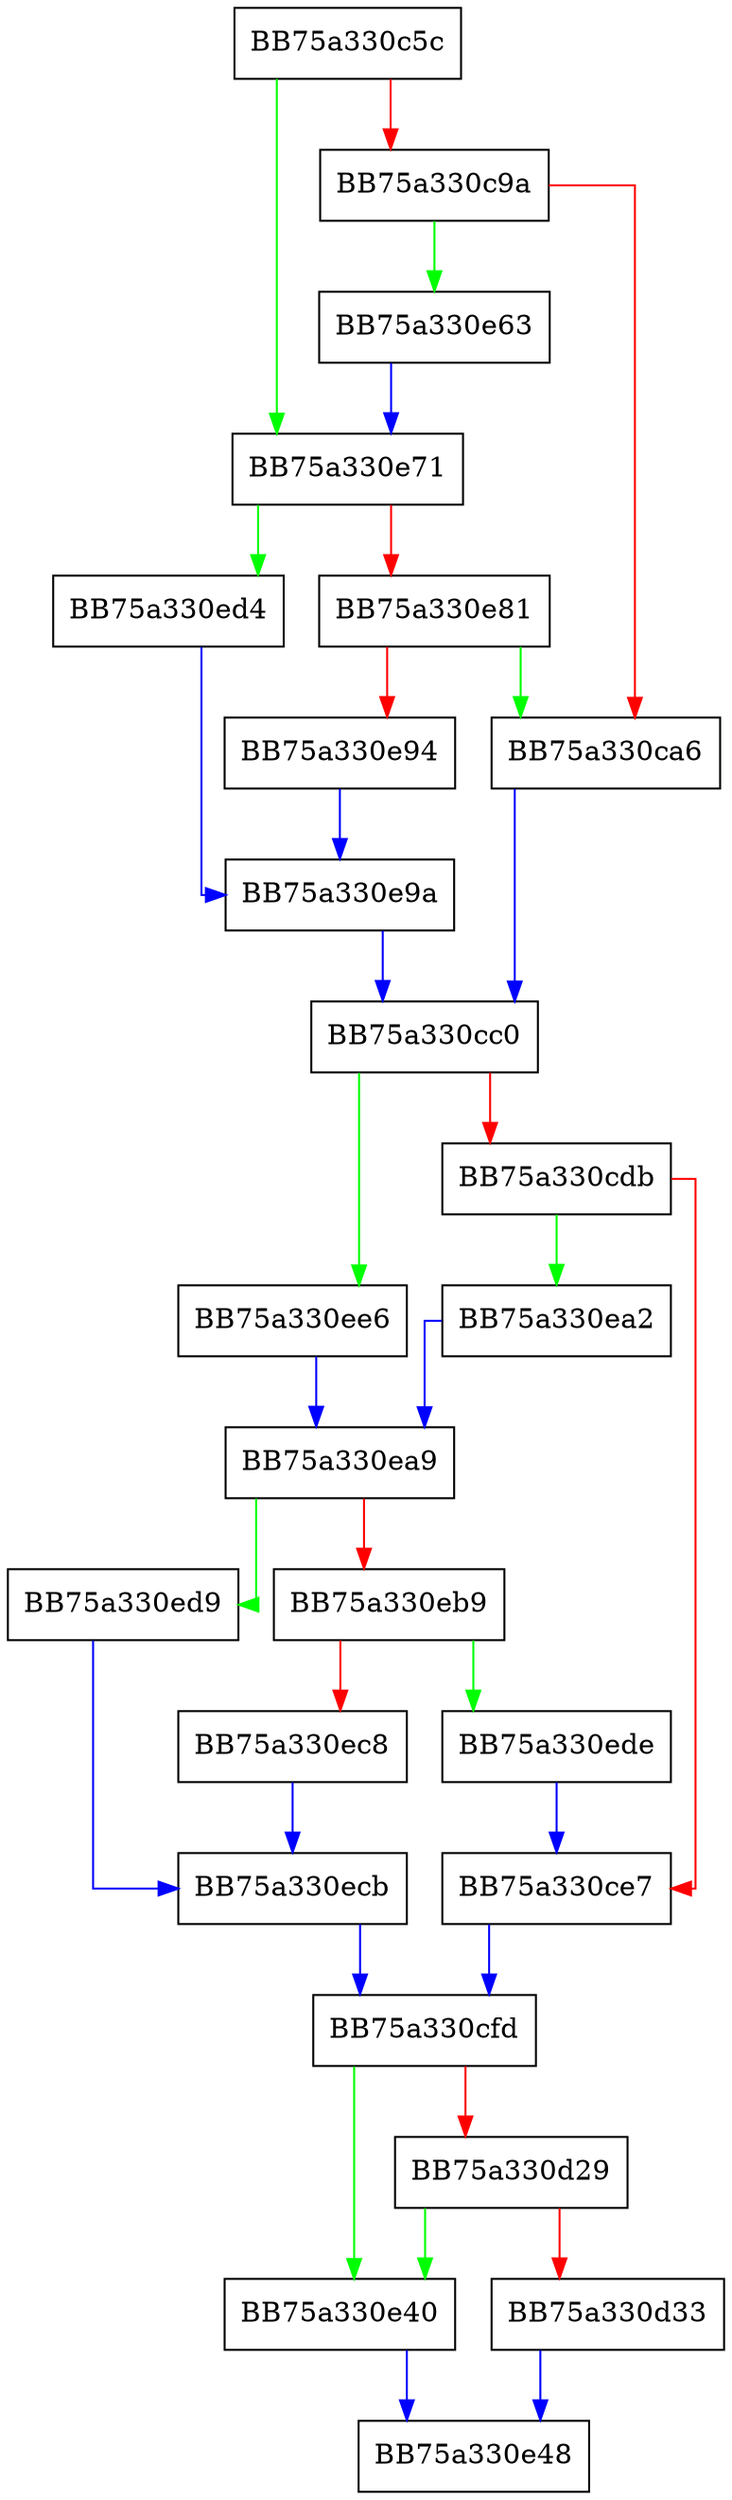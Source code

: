digraph SSE_pshift_I {
  node [shape="box"];
  graph [splines=ortho];
  BB75a330c5c -> BB75a330e71 [color="green"];
  BB75a330c5c -> BB75a330c9a [color="red"];
  BB75a330c9a -> BB75a330e63 [color="green"];
  BB75a330c9a -> BB75a330ca6 [color="red"];
  BB75a330ca6 -> BB75a330cc0 [color="blue"];
  BB75a330cc0 -> BB75a330ee6 [color="green"];
  BB75a330cc0 -> BB75a330cdb [color="red"];
  BB75a330cdb -> BB75a330ea2 [color="green"];
  BB75a330cdb -> BB75a330ce7 [color="red"];
  BB75a330ce7 -> BB75a330cfd [color="blue"];
  BB75a330cfd -> BB75a330e40 [color="green"];
  BB75a330cfd -> BB75a330d29 [color="red"];
  BB75a330d29 -> BB75a330e40 [color="green"];
  BB75a330d29 -> BB75a330d33 [color="red"];
  BB75a330d33 -> BB75a330e48 [color="blue"];
  BB75a330e40 -> BB75a330e48 [color="blue"];
  BB75a330e63 -> BB75a330e71 [color="blue"];
  BB75a330e71 -> BB75a330ed4 [color="green"];
  BB75a330e71 -> BB75a330e81 [color="red"];
  BB75a330e81 -> BB75a330ca6 [color="green"];
  BB75a330e81 -> BB75a330e94 [color="red"];
  BB75a330e94 -> BB75a330e9a [color="blue"];
  BB75a330e9a -> BB75a330cc0 [color="blue"];
  BB75a330ea2 -> BB75a330ea9 [color="blue"];
  BB75a330ea9 -> BB75a330ed9 [color="green"];
  BB75a330ea9 -> BB75a330eb9 [color="red"];
  BB75a330eb9 -> BB75a330ede [color="green"];
  BB75a330eb9 -> BB75a330ec8 [color="red"];
  BB75a330ec8 -> BB75a330ecb [color="blue"];
  BB75a330ecb -> BB75a330cfd [color="blue"];
  BB75a330ed4 -> BB75a330e9a [color="blue"];
  BB75a330ed9 -> BB75a330ecb [color="blue"];
  BB75a330ede -> BB75a330ce7 [color="blue"];
  BB75a330ee6 -> BB75a330ea9 [color="blue"];
}